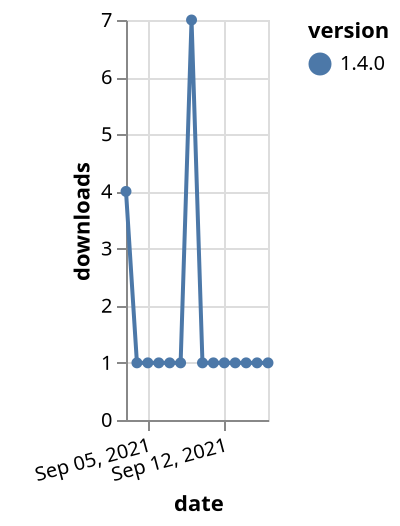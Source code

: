 {"$schema": "https://vega.github.io/schema/vega-lite/v5.json", "description": "A simple bar chart with embedded data.", "data": {"values": [{"date": "2021-09-03", "total": 494, "delta": 4, "version": "1.4.0"}, {"date": "2021-09-04", "total": 495, "delta": 1, "version": "1.4.0"}, {"date": "2021-09-05", "total": 496, "delta": 1, "version": "1.4.0"}, {"date": "2021-09-06", "total": 497, "delta": 1, "version": "1.4.0"}, {"date": "2021-09-07", "total": 498, "delta": 1, "version": "1.4.0"}, {"date": "2021-09-08", "total": 499, "delta": 1, "version": "1.4.0"}, {"date": "2021-09-09", "total": 506, "delta": 7, "version": "1.4.0"}, {"date": "2021-09-10", "total": 507, "delta": 1, "version": "1.4.0"}, {"date": "2021-09-11", "total": 508, "delta": 1, "version": "1.4.0"}, {"date": "2021-09-12", "total": 509, "delta": 1, "version": "1.4.0"}, {"date": "2021-09-13", "total": 510, "delta": 1, "version": "1.4.0"}, {"date": "2021-09-14", "total": 511, "delta": 1, "version": "1.4.0"}, {"date": "2021-09-15", "total": 512, "delta": 1, "version": "1.4.0"}, {"date": "2021-09-16", "total": 513, "delta": 1, "version": "1.4.0"}]}, "width": "container", "mark": {"type": "line", "point": {"filled": true}}, "encoding": {"x": {"field": "date", "type": "temporal", "timeUnit": "yearmonthdate", "title": "date", "axis": {"labelAngle": -15}}, "y": {"field": "delta", "type": "quantitative", "title": "downloads"}, "color": {"field": "version", "type": "nominal"}, "tooltip": {"field": "delta"}}}